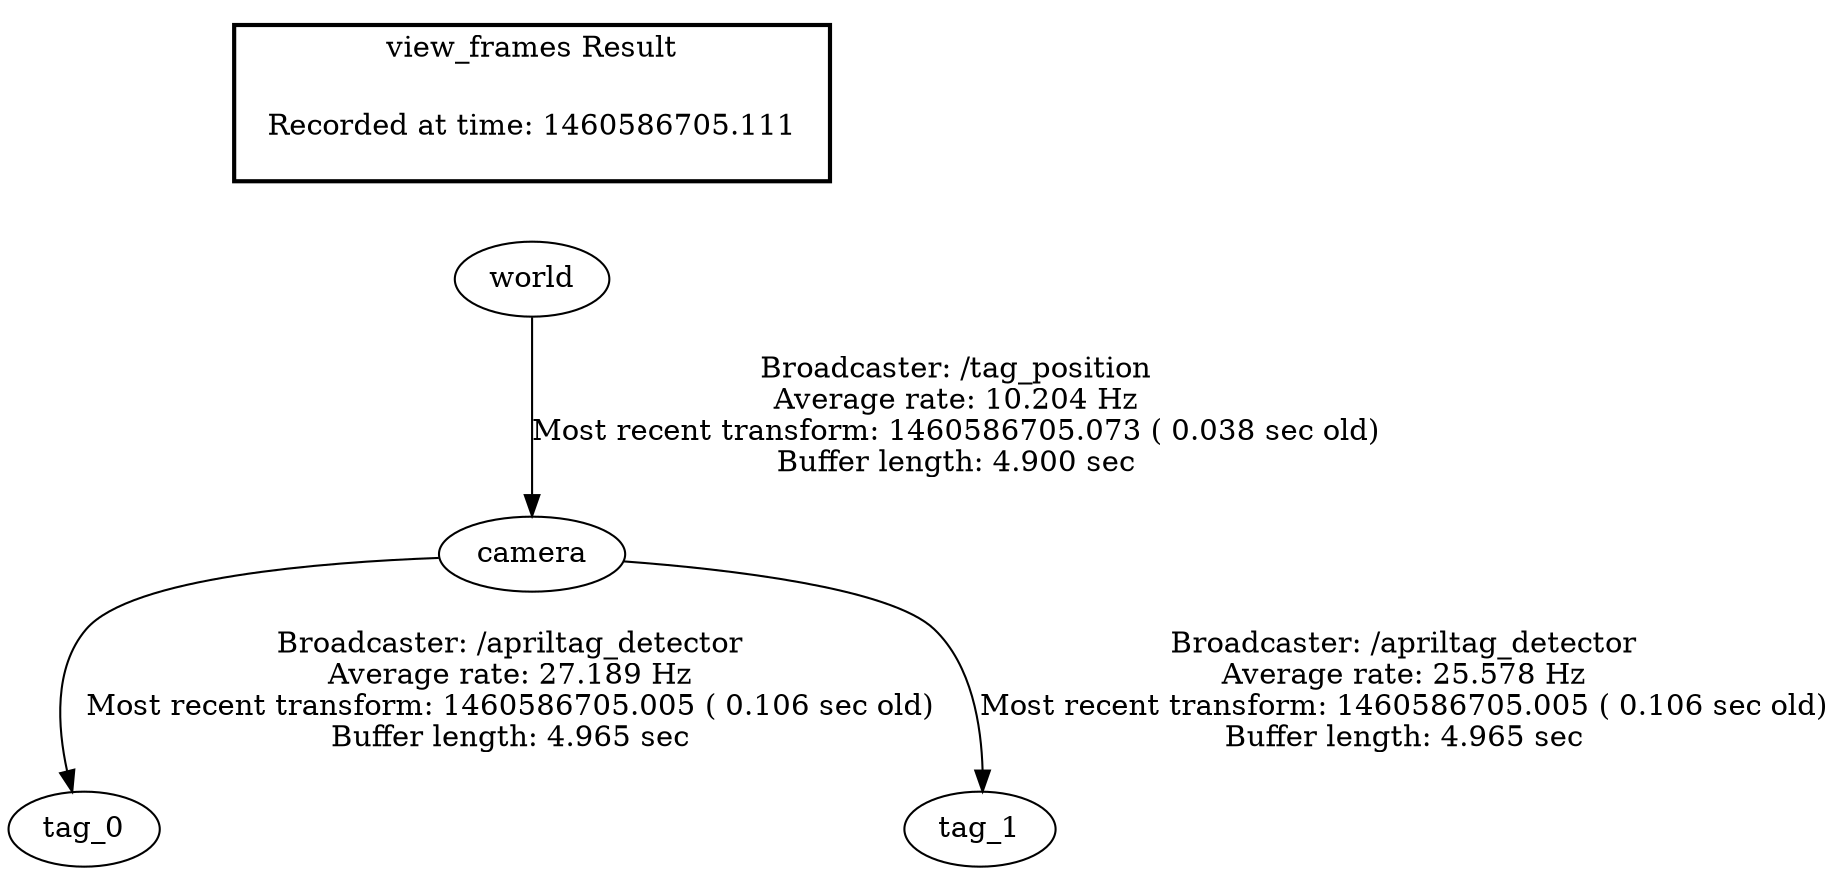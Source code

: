 digraph G {
"camera" -> "tag_0"[label="Broadcaster: /apriltag_detector\nAverage rate: 27.189 Hz\nMost recent transform: 1460586705.005 ( 0.106 sec old)\nBuffer length: 4.965 sec\n"];
"world" -> "camera"[label="Broadcaster: /tag_position\nAverage rate: 10.204 Hz\nMost recent transform: 1460586705.073 ( 0.038 sec old)\nBuffer length: 4.900 sec\n"];
"camera" -> "tag_1"[label="Broadcaster: /apriltag_detector\nAverage rate: 25.578 Hz\nMost recent transform: 1460586705.005 ( 0.106 sec old)\nBuffer length: 4.965 sec\n"];
edge [style=invis];
 subgraph cluster_legend { style=bold; color=black; label ="view_frames Result";
"Recorded at time: 1460586705.111"[ shape=plaintext ] ;
 }->"world";
}